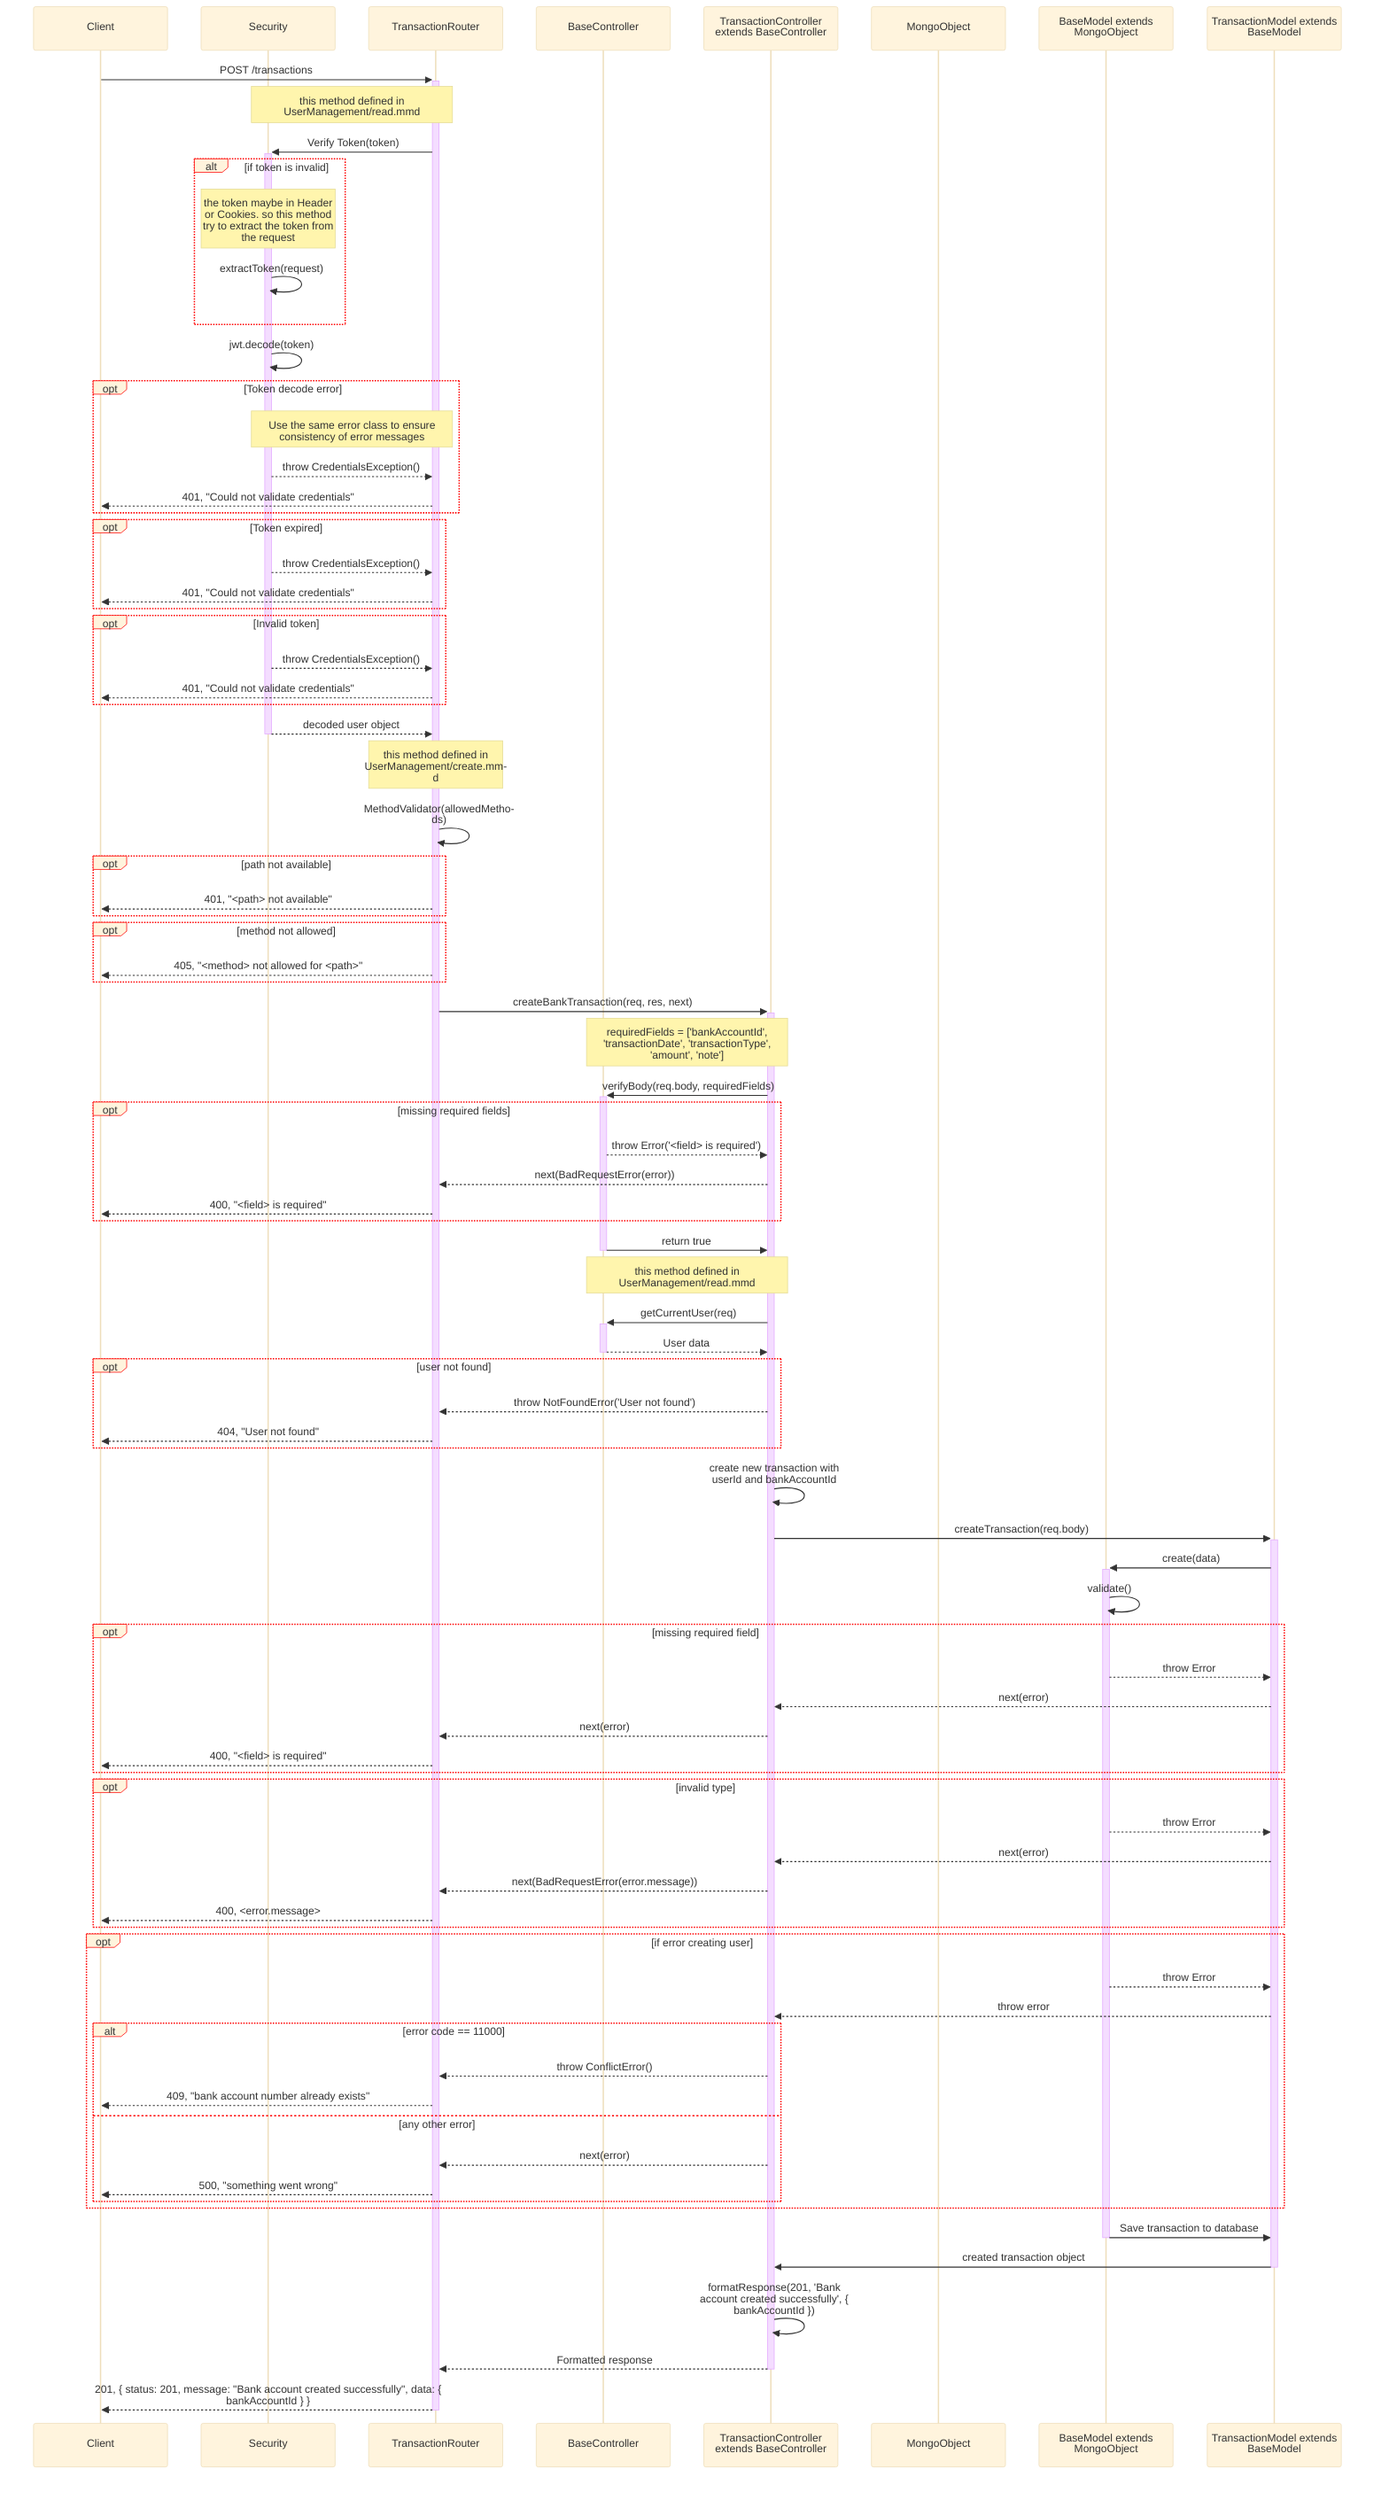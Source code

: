 %%{
    init: {
        "theme":"base",
        "themeVariables": {
            'labelBoxBorderColor': '#ff0000'
        },
        "sequence": { 
            "wrap": true, 
            "width": 200 
        } 
    }
}%%
sequenceDiagram
    participant Client
    participant Sec as Security
    participant Router as TransactionRouter
    participant BaseCont as BaseController
    participant Cont as TransactionController extends BaseController
    participant MongoObject as MongoObject
    participant BaseModel as BaseModel extends MongoObject
    participant Model as TransactionModel extends BaseModel

    Client->>+Router: POST /transactions
    Note over Sec, Router: this method defined in UserManagement/read.mmd
    Router->>+Sec: Verify Token(token)
    alt if token is invalid
    Note over Sec: the token maybe in Header or Cookies. so this method try to extract the token from the request
        Sec->>Sec: extractToken(request)
    end
    Sec->>Sec: jwt.decode(token)
    opt Token decode error
        Note over Sec, Router: Use the same error class to ensure consistency of error messages 
        Sec-->>Router: throw CredentialsException()
        Router-->>Client: 401, "Could not validate credentials"
    end
    opt Token expired
        Sec-->>Router: throw CredentialsException()
        Router-->>Client: 401, "Could not validate credentials"
    end
    opt Invalid token
        Sec-->>Router: throw CredentialsException()
        Router-->>Client: 401, "Could not validate credentials"
    end
    Sec-->>-Router: decoded user object
    Note over Router : this method defined in UserManagement/create.mmd
    Router->>Router: MethodValidator(allowedMethods)
    opt path not available
        Router-->>Client: 401, "<path> not available"
    end
    opt method not allowed
        Router-->>Client: 405, "<method> not allowed for <path>"
    end
    Router->>+Cont: createBankTransaction(req, res, next)
    Note over Cont, BaseCont: requiredFields = ['bankAccountId', 'transactionDate', 'transactionType', 'amount', 'note']
    Cont->>+BaseCont: verifyBody(req.body, requiredFields)
    opt missing required fields
        BaseCont-->>Cont: throw Error('<field> is required')
        Cont-->>Router: next(BadRequestError(error))
        Router-->>Client: 400, "<field> is required"
    end
    BaseCont->>-Cont: return true
    Note over Cont, BaseCont: this method defined in UserManagement/read.mmd
    Cont->>+BaseCont: getCurrentUser(req)
    BaseCont-->>-Cont: User data
    opt user not found
        Cont-->>Router: throw NotFoundError('User not found')
        Router-->>Client: 404, "User not found"
    end
    Cont->>Cont: create new transaction with userId and bankAccountId
    Cont->>+Model: createTransaction(req.body)
    Model->>+BaseModel: create(data)
    BaseModel->>BaseModel: validate()
    opt missing required field
        BaseModel-->>Model: throw Error
        Model-->>Cont: next(error)
        Cont-->>Router: next(error)
        Router-->>Client: 400, "<field> is required"
    end
    opt invalid type
        BaseModel-->>Model: throw Error
        Model-->>Cont: next(error)
        Cont-->>Router: next(BadRequestError(error.message))
        Router-->>Client: 400, <error.message>
    end
    opt if error creating user
        BaseModel-->>Model: throw Error
        Model-->>Cont: throw error
        alt error code == 11000
            Cont-->>Router: throw ConflictError()
            Router-->>Client: 409, "bank account number already exists"
        else any other error
            Cont-->>Router: next(error)
            Router-->>Client: 500, "something went wrong"
        end
    end
    BaseModel->>-Model: Save transaction to database
    Model->>-Cont: created transaction object
    Cont->>Cont: formatResponse(201, 'Bank account created successfully', { bankAccountId })
    Cont-->>-Router: Formatted response
    Router-->>-Client: 201, { status: 201, message: "Bank account created successfully", data: { bankAccountId } }